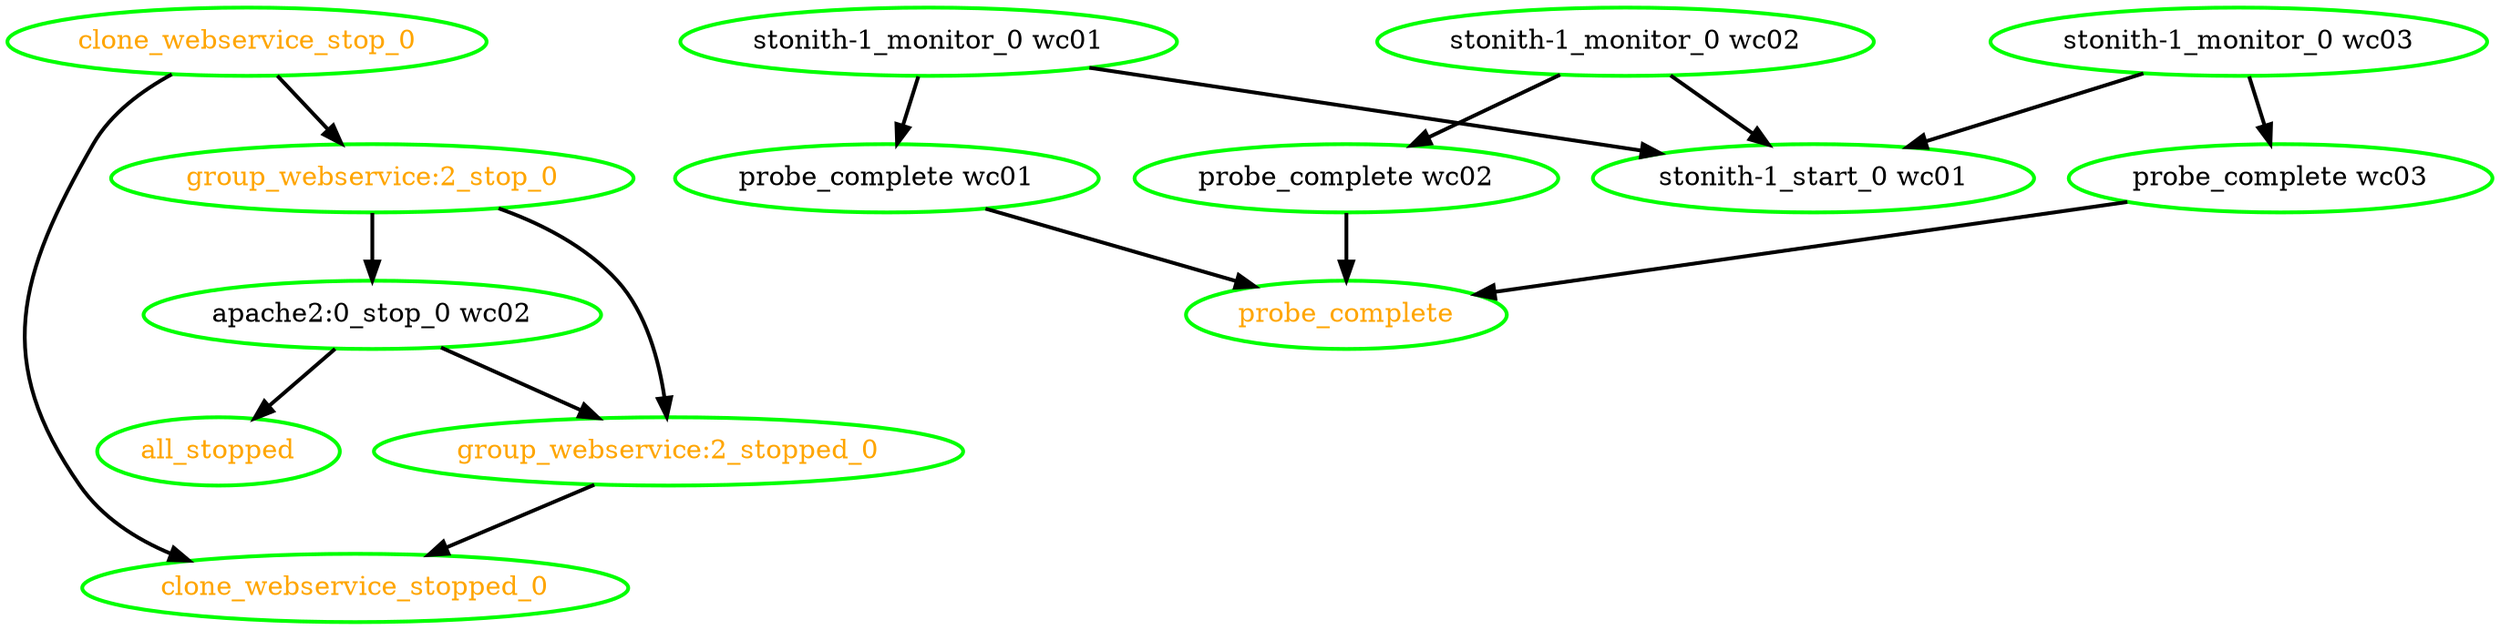digraph "g" {
"all_stopped" [ style=bold color="green" fontcolor="orange" ]
"apache2:0_stop_0 wc02" -> "all_stopped" [ style = bold]
"apache2:0_stop_0 wc02" -> "group_webservice:2_stopped_0" [ style = bold]
"apache2:0_stop_0 wc02" [ style=bold color="green" fontcolor="black"]
"clone_webservice_stop_0" -> "clone_webservice_stopped_0" [ style = bold]
"clone_webservice_stop_0" -> "group_webservice:2_stop_0" [ style = bold]
"clone_webservice_stop_0" [ style=bold color="green" fontcolor="orange" ]
"clone_webservice_stopped_0" [ style=bold color="green" fontcolor="orange" ]
"group_webservice:2_stop_0" -> "apache2:0_stop_0 wc02" [ style = bold]
"group_webservice:2_stop_0" -> "group_webservice:2_stopped_0" [ style = bold]
"group_webservice:2_stop_0" [ style=bold color="green" fontcolor="orange" ]
"group_webservice:2_stopped_0" -> "clone_webservice_stopped_0" [ style = bold]
"group_webservice:2_stopped_0" [ style=bold color="green" fontcolor="orange" ]
"probe_complete wc01" -> "probe_complete" [ style = bold]
"probe_complete wc01" [ style=bold color="green" fontcolor="black" ]
"probe_complete wc02" -> "probe_complete" [ style = bold]
"probe_complete wc02" [ style=bold color="green" fontcolor="black" ]
"probe_complete wc03" -> "probe_complete" [ style = bold]
"probe_complete wc03" [ style=bold color="green" fontcolor="black" ]
"probe_complete" [ style=bold color="green" fontcolor="orange" ]
"stonith-1_monitor_0 wc01" -> "probe_complete wc01" [ style = bold]
"stonith-1_monitor_0 wc01" -> "stonith-1_start_0 wc01" [ style = bold]
"stonith-1_monitor_0 wc01" [ style=bold color="green" fontcolor="black" ]
"stonith-1_monitor_0 wc02" -> "probe_complete wc02" [ style = bold]
"stonith-1_monitor_0 wc02" -> "stonith-1_start_0 wc01" [ style = bold]
"stonith-1_monitor_0 wc02" [ style=bold color="green" fontcolor="black" ]
"stonith-1_monitor_0 wc03" -> "probe_complete wc03" [ style = bold]
"stonith-1_monitor_0 wc03" -> "stonith-1_start_0 wc01" [ style = bold]
"stonith-1_monitor_0 wc03" [ style=bold color="green" fontcolor="black" ]
"stonith-1_start_0 wc01" [ style=bold color="green" fontcolor="black" ]
}
